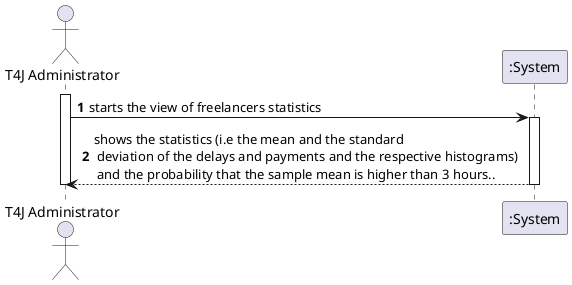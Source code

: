 @startuml
autonumber
actor "T4J Administrator" as ADM

activate ADM
ADM -> ":System" : starts the view of freelancers statistics
activate ":System"
":System" --> ADM : shows the statistics (i.e the mean and the standard\n deviation of the delays and payments and the respective histograms)\n and the probability that the sample mean is higher than 3 hours..
deactivate ":System"


deactivate ADM

@enduml
